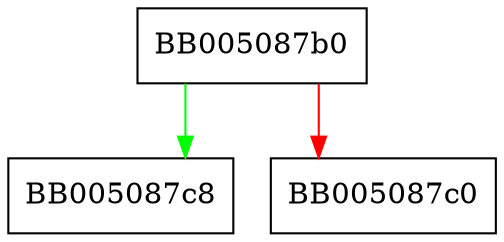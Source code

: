 digraph ossl_quic_txpim_pkt_get_chunks {
  node [shape="box"];
  graph [splines=ortho];
  BB005087b0 -> BB005087c8 [color="green"];
  BB005087b0 -> BB005087c0 [color="red"];
}